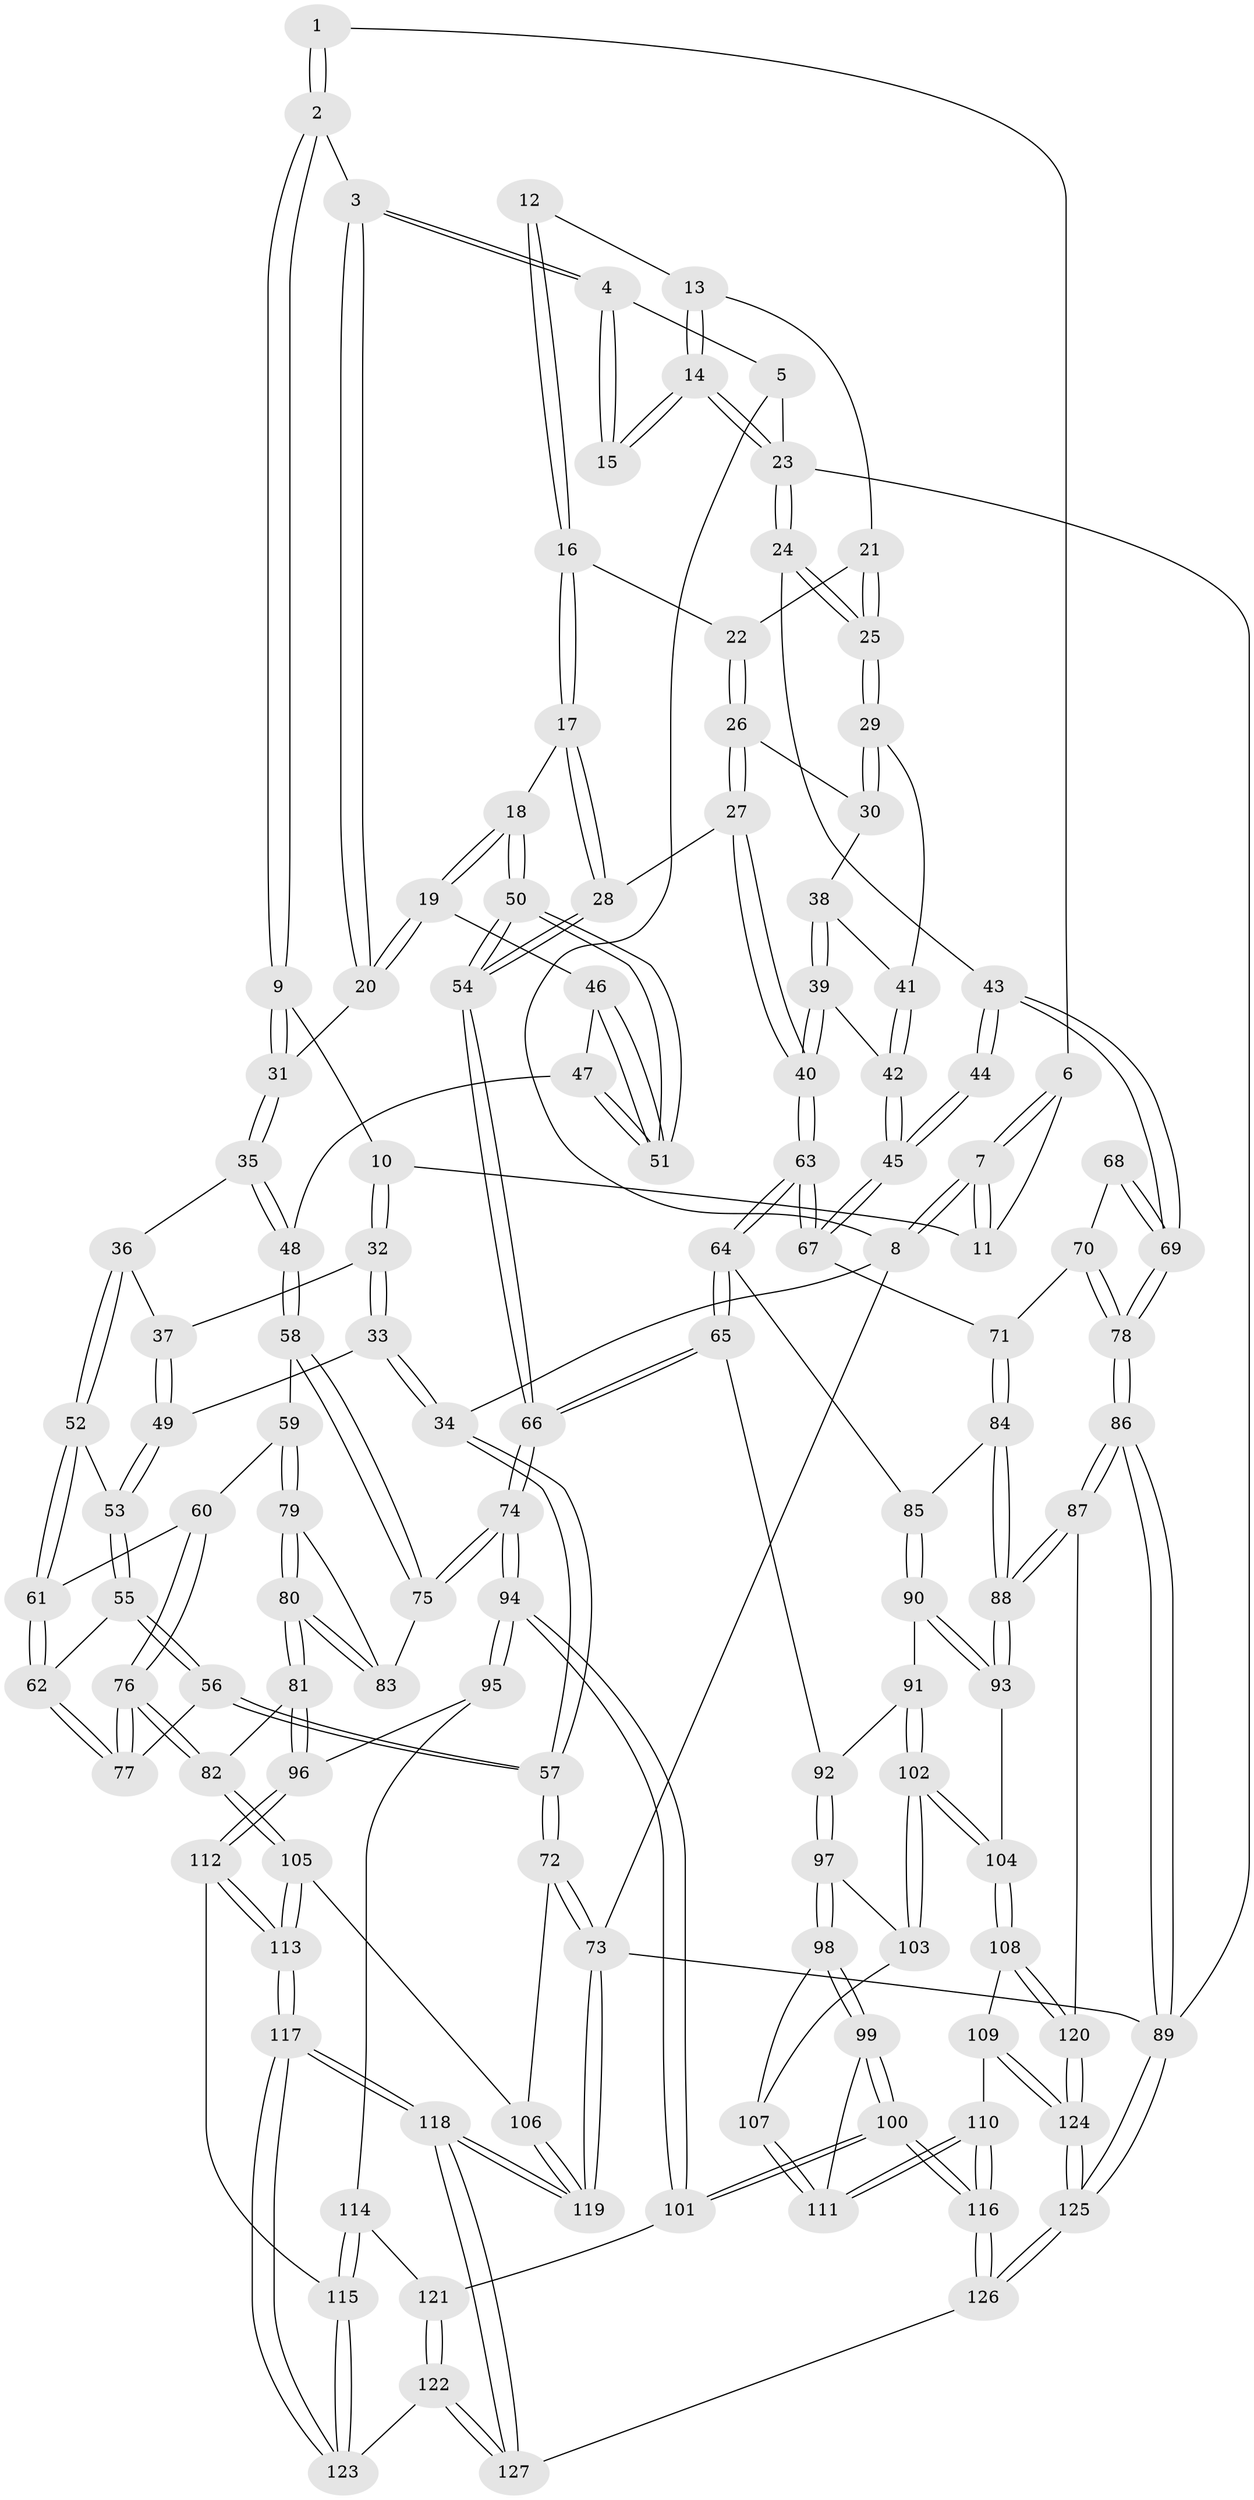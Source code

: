 // Generated by graph-tools (version 1.1) at 2025/16/03/09/25 04:16:49]
// undirected, 127 vertices, 314 edges
graph export_dot {
graph [start="1"]
  node [color=gray90,style=filled];
  1 [pos="+0.09069607077889248+0"];
  2 [pos="+0.19927543244906235+0.11864027362656906"];
  3 [pos="+0.40356956553222023+0.002249062374909687"];
  4 [pos="+0.43086818695391227+0"];
  5 [pos="+0.05572419046935375+0"];
  6 [pos="+0.07674782849275336+0.017651994529296625"];
  7 [pos="+0+0.15353682752190234"];
  8 [pos="+0+0.21860915149496174"];
  9 [pos="+0.16996371661694382+0.15853706608321153"];
  10 [pos="+0.15925961197898714+0.1630339092463926"];
  11 [pos="+0.09208195343421881+0.1462604393753823"];
  12 [pos="+0.6516681889897031+0"];
  13 [pos="+0.8159165007042971+0.0970019597463071"];
  14 [pos="+1+0"];
  15 [pos="+0.6339058532012192+0"];
  16 [pos="+0.6880474324215932+0.09925245670376359"];
  17 [pos="+0.6189464251310999+0.2902682499893083"];
  18 [pos="+0.592329851828316+0.2866205885194904"];
  19 [pos="+0.5038781920767654+0.2536398615832672"];
  20 [pos="+0.46210544354379957+0.21907316009038513"];
  21 [pos="+0.8141991731875993+0.1123188877754035"];
  22 [pos="+0.8048027200949894+0.12622303594134407"];
  23 [pos="+1+0"];
  24 [pos="+1+0.06383673188208275"];
  25 [pos="+1+0.15801210434782875"];
  26 [pos="+0.8031716908842883+0.21260463476759398"];
  27 [pos="+0.6736970217832184+0.31910988106936844"];
  28 [pos="+0.6504607911848604+0.3078167014197365"];
  29 [pos="+1+0.16014931229343518"];
  30 [pos="+0.831506707288129+0.21509000107357548"];
  31 [pos="+0.2937879258024913+0.30850899695780587"];
  32 [pos="+0.10557339402811006+0.2954892938779211"];
  33 [pos="+0+0.2983443962934855"];
  34 [pos="+0+0.2312053990237791"];
  35 [pos="+0.2564972435568461+0.3650497986555856"];
  36 [pos="+0.19927233035399872+0.3647738219491339"];
  37 [pos="+0.15301905632953886+0.3453576757957057"];
  38 [pos="+0.8851561787712263+0.29136809380262785"];
  39 [pos="+0.8519440882766962+0.4070112409558999"];
  40 [pos="+0.7100307905945296+0.36984953871743187"];
  41 [pos="+1+0.16239003875500088"];
  42 [pos="+0.8593104866173255+0.4112031182662056"];
  43 [pos="+1+0.3660900842486122"];
  44 [pos="+0.8861170650850785+0.4288572787915886"];
  45 [pos="+0.8743530078667701+0.4264433330841919"];
  46 [pos="+0.4612713404397232+0.34953236476574895"];
  47 [pos="+0.375345348458288+0.47655972944367303"];
  48 [pos="+0.30275822752395043+0.4848122166465586"];
  49 [pos="+0.06363522014177403+0.4296703580011306"];
  50 [pos="+0.4927255687747429+0.5399800059273414"];
  51 [pos="+0.4816561561627046+0.531395052031142"];
  52 [pos="+0.1431633785788145+0.4598564474709076"];
  53 [pos="+0.06434815337078735+0.4423891854636894"];
  54 [pos="+0.5195103414988407+0.5900498393301415"];
  55 [pos="+0.013968753475256128+0.5419566679358248"];
  56 [pos="+0+0.6042147831739301"];
  57 [pos="+0+0.6276408525977211"];
  58 [pos="+0.29638391113866414+0.49869902745818334"];
  59 [pos="+0.2815748888627475+0.5138504483918388"];
  60 [pos="+0.21445840303083666+0.5326067931389218"];
  61 [pos="+0.15879089851853817+0.5311345738363481"];
  62 [pos="+0.14834304366222126+0.5377551599428197"];
  63 [pos="+0.6800461481135136+0.5434166813235579"];
  64 [pos="+0.6763706787136557+0.553083798604545"];
  65 [pos="+0.6226940623427829+0.6067994956463257"];
  66 [pos="+0.5332455697017496+0.6215599254959581"];
  67 [pos="+0.8582727565453622+0.5343459101908986"];
  68 [pos="+0.9274212031684969+0.47523592269203163"];
  69 [pos="+1+0.6513953188152461"];
  70 [pos="+0.9530581835806204+0.5673698099756648"];
  71 [pos="+0.8666597921708862+0.5777955680336346"];
  72 [pos="+0+0.6295597446251987"];
  73 [pos="+0+1"];
  74 [pos="+0.49559174358928404+0.6696329818303205"];
  75 [pos="+0.4217510539818174+0.6573508665312295"];
  76 [pos="+0.18546561863027464+0.7159168646862423"];
  77 [pos="+0.1428717780156746+0.6777008063430127"];
  78 [pos="+1+0.6529250897998699"];
  79 [pos="+0.28134973585287004+0.5231075551356822"];
  80 [pos="+0.26977389484931324+0.6998968681329828"];
  81 [pos="+0.24413857787373533+0.7266933865572758"];
  82 [pos="+0.1884019139693936+0.7197803244159321"];
  83 [pos="+0.3633353456888611+0.6713946232005359"];
  84 [pos="+0.8643718306259821+0.5847397162069904"];
  85 [pos="+0.8193120709915935+0.6272824054804714"];
  86 [pos="+1+0.7688724244606616"];
  87 [pos="+1+0.7704602525564541"];
  88 [pos="+1+0.7645075440963417"];
  89 [pos="+1+1"];
  90 [pos="+0.8190884271276606+0.6312909499746466"];
  91 [pos="+0.756023567787369+0.7197717392299483"];
  92 [pos="+0.6867720059579049+0.692010119442484"];
  93 [pos="+0.9370897060823754+0.7801228757164659"];
  94 [pos="+0.4953166443475782+0.8047491786110292"];
  95 [pos="+0.33650811350041054+0.7984081773331069"];
  96 [pos="+0.2811653990720663+0.7904007391255229"];
  97 [pos="+0.6637988775866228+0.7549921821676392"];
  98 [pos="+0.6397676598333176+0.8034583605457077"];
  99 [pos="+0.6268621294958787+0.8134310636507781"];
  100 [pos="+0.5276015736129995+0.851783609332629"];
  101 [pos="+0.5077410051186737+0.8328123092588344"];
  102 [pos="+0.7856207071314079+0.7741433862541981"];
  103 [pos="+0.7454379332328096+0.7952397802886799"];
  104 [pos="+0.8576812642534495+0.8158963989935916"];
  105 [pos="+0.10753819027924356+0.8097743972305507"];
  106 [pos="+0.10304262094870732+0.8113561372279409"];
  107 [pos="+0.7293650092560086+0.80557587520825"];
  108 [pos="+0.8432316636467982+0.8535638997488475"];
  109 [pos="+0.7528253979853206+0.9061757892831416"];
  110 [pos="+0.7250654483384514+0.9082176521570549"];
  111 [pos="+0.7117161195886359+0.8666215804167978"];
  112 [pos="+0.26820092873560586+0.874230189684436"];
  113 [pos="+0.2138610648286847+0.9227266497625917"];
  114 [pos="+0.3645934731109088+0.8976236028710753"];
  115 [pos="+0.33297997537761737+0.912793472871405"];
  116 [pos="+0.5843383913063033+1"];
  117 [pos="+0.15295981118380111+1"];
  118 [pos="+0.03483196803524554+1"];
  119 [pos="+0+1"];
  120 [pos="+0.8755648975974571+0.9885245981979737"];
  121 [pos="+0.4383515554928102+0.8766848041421725"];
  122 [pos="+0.3816388400064688+0.980415605183932"];
  123 [pos="+0.33997535970726783+0.9490242927496759"];
  124 [pos="+0.8510077521568258+1"];
  125 [pos="+0.8428962928233439+1"];
  126 [pos="+0.5768203311783363+1"];
  127 [pos="+0.4953149120190819+1"];
  1 -- 2;
  1 -- 2;
  1 -- 6;
  2 -- 3;
  2 -- 9;
  2 -- 9;
  3 -- 4;
  3 -- 4;
  3 -- 20;
  3 -- 20;
  4 -- 5;
  4 -- 15;
  4 -- 15;
  5 -- 8;
  5 -- 23;
  6 -- 7;
  6 -- 7;
  6 -- 11;
  7 -- 8;
  7 -- 8;
  7 -- 11;
  7 -- 11;
  8 -- 34;
  8 -- 73;
  9 -- 10;
  9 -- 31;
  9 -- 31;
  10 -- 11;
  10 -- 32;
  10 -- 32;
  12 -- 13;
  12 -- 16;
  12 -- 16;
  13 -- 14;
  13 -- 14;
  13 -- 21;
  14 -- 15;
  14 -- 15;
  14 -- 23;
  14 -- 23;
  16 -- 17;
  16 -- 17;
  16 -- 22;
  17 -- 18;
  17 -- 28;
  17 -- 28;
  18 -- 19;
  18 -- 19;
  18 -- 50;
  18 -- 50;
  19 -- 20;
  19 -- 20;
  19 -- 46;
  20 -- 31;
  21 -- 22;
  21 -- 25;
  21 -- 25;
  22 -- 26;
  22 -- 26;
  23 -- 24;
  23 -- 24;
  23 -- 89;
  24 -- 25;
  24 -- 25;
  24 -- 43;
  25 -- 29;
  25 -- 29;
  26 -- 27;
  26 -- 27;
  26 -- 30;
  27 -- 28;
  27 -- 40;
  27 -- 40;
  28 -- 54;
  28 -- 54;
  29 -- 30;
  29 -- 30;
  29 -- 41;
  30 -- 38;
  31 -- 35;
  31 -- 35;
  32 -- 33;
  32 -- 33;
  32 -- 37;
  33 -- 34;
  33 -- 34;
  33 -- 49;
  34 -- 57;
  34 -- 57;
  35 -- 36;
  35 -- 48;
  35 -- 48;
  36 -- 37;
  36 -- 52;
  36 -- 52;
  37 -- 49;
  37 -- 49;
  38 -- 39;
  38 -- 39;
  38 -- 41;
  39 -- 40;
  39 -- 40;
  39 -- 42;
  40 -- 63;
  40 -- 63;
  41 -- 42;
  41 -- 42;
  42 -- 45;
  42 -- 45;
  43 -- 44;
  43 -- 44;
  43 -- 69;
  43 -- 69;
  44 -- 45;
  44 -- 45;
  45 -- 67;
  45 -- 67;
  46 -- 47;
  46 -- 51;
  46 -- 51;
  47 -- 48;
  47 -- 51;
  47 -- 51;
  48 -- 58;
  48 -- 58;
  49 -- 53;
  49 -- 53;
  50 -- 51;
  50 -- 51;
  50 -- 54;
  50 -- 54;
  52 -- 53;
  52 -- 61;
  52 -- 61;
  53 -- 55;
  53 -- 55;
  54 -- 66;
  54 -- 66;
  55 -- 56;
  55 -- 56;
  55 -- 62;
  56 -- 57;
  56 -- 57;
  56 -- 77;
  57 -- 72;
  57 -- 72;
  58 -- 59;
  58 -- 75;
  58 -- 75;
  59 -- 60;
  59 -- 79;
  59 -- 79;
  60 -- 61;
  60 -- 76;
  60 -- 76;
  61 -- 62;
  61 -- 62;
  62 -- 77;
  62 -- 77;
  63 -- 64;
  63 -- 64;
  63 -- 67;
  63 -- 67;
  64 -- 65;
  64 -- 65;
  64 -- 85;
  65 -- 66;
  65 -- 66;
  65 -- 92;
  66 -- 74;
  66 -- 74;
  67 -- 71;
  68 -- 69;
  68 -- 69;
  68 -- 70;
  69 -- 78;
  69 -- 78;
  70 -- 71;
  70 -- 78;
  70 -- 78;
  71 -- 84;
  71 -- 84;
  72 -- 73;
  72 -- 73;
  72 -- 106;
  73 -- 119;
  73 -- 119;
  73 -- 89;
  74 -- 75;
  74 -- 75;
  74 -- 94;
  74 -- 94;
  75 -- 83;
  76 -- 77;
  76 -- 77;
  76 -- 82;
  76 -- 82;
  78 -- 86;
  78 -- 86;
  79 -- 80;
  79 -- 80;
  79 -- 83;
  80 -- 81;
  80 -- 81;
  80 -- 83;
  80 -- 83;
  81 -- 82;
  81 -- 96;
  81 -- 96;
  82 -- 105;
  82 -- 105;
  84 -- 85;
  84 -- 88;
  84 -- 88;
  85 -- 90;
  85 -- 90;
  86 -- 87;
  86 -- 87;
  86 -- 89;
  86 -- 89;
  87 -- 88;
  87 -- 88;
  87 -- 120;
  88 -- 93;
  88 -- 93;
  89 -- 125;
  89 -- 125;
  90 -- 91;
  90 -- 93;
  90 -- 93;
  91 -- 92;
  91 -- 102;
  91 -- 102;
  92 -- 97;
  92 -- 97;
  93 -- 104;
  94 -- 95;
  94 -- 95;
  94 -- 101;
  94 -- 101;
  95 -- 96;
  95 -- 114;
  96 -- 112;
  96 -- 112;
  97 -- 98;
  97 -- 98;
  97 -- 103;
  98 -- 99;
  98 -- 99;
  98 -- 107;
  99 -- 100;
  99 -- 100;
  99 -- 111;
  100 -- 101;
  100 -- 101;
  100 -- 116;
  100 -- 116;
  101 -- 121;
  102 -- 103;
  102 -- 103;
  102 -- 104;
  102 -- 104;
  103 -- 107;
  104 -- 108;
  104 -- 108;
  105 -- 106;
  105 -- 113;
  105 -- 113;
  106 -- 119;
  106 -- 119;
  107 -- 111;
  107 -- 111;
  108 -- 109;
  108 -- 120;
  108 -- 120;
  109 -- 110;
  109 -- 124;
  109 -- 124;
  110 -- 111;
  110 -- 111;
  110 -- 116;
  110 -- 116;
  112 -- 113;
  112 -- 113;
  112 -- 115;
  113 -- 117;
  113 -- 117;
  114 -- 115;
  114 -- 115;
  114 -- 121;
  115 -- 123;
  115 -- 123;
  116 -- 126;
  116 -- 126;
  117 -- 118;
  117 -- 118;
  117 -- 123;
  117 -- 123;
  118 -- 119;
  118 -- 119;
  118 -- 127;
  118 -- 127;
  120 -- 124;
  120 -- 124;
  121 -- 122;
  121 -- 122;
  122 -- 123;
  122 -- 127;
  122 -- 127;
  124 -- 125;
  124 -- 125;
  125 -- 126;
  125 -- 126;
  126 -- 127;
}
